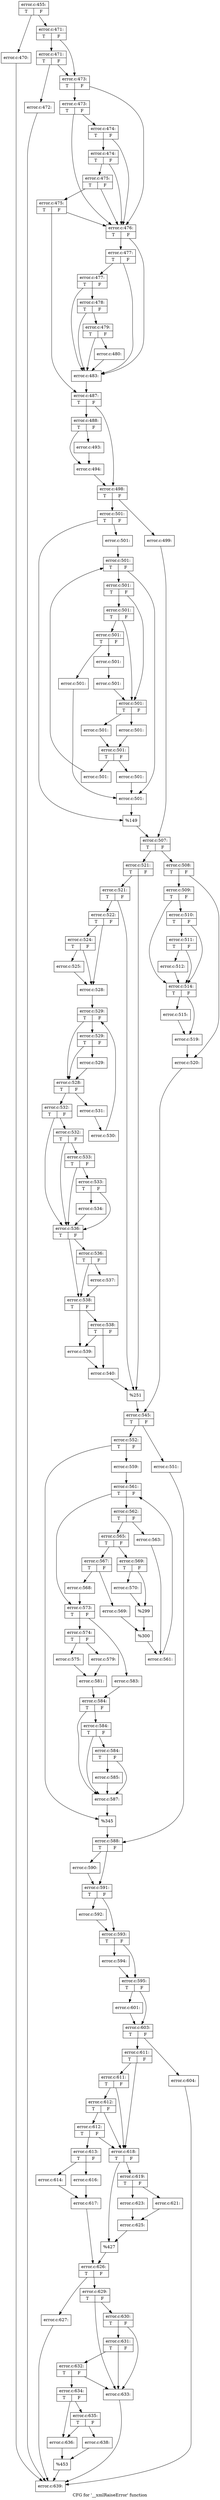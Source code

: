 digraph "CFG for '__xmlRaiseError' function" {
	label="CFG for '__xmlRaiseError' function";

	Node0x454bf90 [shape=record,label="{error.c:455:|{<s0>T|<s1>F}}"];
	Node0x454bf90 -> Node0x458c950;
	Node0x454bf90 -> Node0x458c9a0;
	Node0x458c950 [shape=record,label="{error.c:470:}"];
	Node0x458c950 -> Node0x45cd690;
	Node0x458c9a0 [shape=record,label="{error.c:471:|{<s0>T|<s1>F}}"];
	Node0x458c9a0 -> Node0x459fa90;
	Node0x458c9a0 -> Node0x459fa40;
	Node0x459fa90 [shape=record,label="{error.c:471:|{<s0>T|<s1>F}}"];
	Node0x459fa90 -> Node0x4585e70;
	Node0x459fa90 -> Node0x459fa40;
	Node0x4585e70 [shape=record,label="{error.c:472:}"];
	Node0x4585e70 -> Node0x45cd690;
	Node0x459fa40 [shape=record,label="{error.c:473:|{<s0>T|<s1>F}}"];
	Node0x459fa40 -> Node0x45a0570;
	Node0x459fa40 -> Node0x45a0cc0;
	Node0x45a0cc0 [shape=record,label="{error.c:473:|{<s0>T|<s1>F}}"];
	Node0x45a0cc0 -> Node0x45a0570;
	Node0x45a0cc0 -> Node0x45a0c70;
	Node0x45a0c70 [shape=record,label="{error.c:474:|{<s0>T|<s1>F}}"];
	Node0x45a0c70 -> Node0x45a0570;
	Node0x45a0c70 -> Node0x45a0c20;
	Node0x45a0c20 [shape=record,label="{error.c:474:|{<s0>T|<s1>F}}"];
	Node0x45a0c20 -> Node0x45a0570;
	Node0x45a0c20 -> Node0x45a0bd0;
	Node0x45a0bd0 [shape=record,label="{error.c:475:|{<s0>T|<s1>F}}"];
	Node0x45a0bd0 -> Node0x45a0570;
	Node0x45a0bd0 -> Node0x45a08a0;
	Node0x45a08a0 [shape=record,label="{error.c:475:|{<s0>T|<s1>F}}"];
	Node0x45a08a0 -> Node0x45a0570;
	Node0x45a08a0 -> Node0x4530a00;
	Node0x45a0570 [shape=record,label="{error.c:476:|{<s0>T|<s1>F}}"];
	Node0x45a0570 -> Node0x45a04c0;
	Node0x45a0570 -> Node0x45a00e0;
	Node0x45a04c0 [shape=record,label="{error.c:477:|{<s0>T|<s1>F}}"];
	Node0x45a04c0 -> Node0x45a0440;
	Node0x45a04c0 -> Node0x45a00e0;
	Node0x45a0440 [shape=record,label="{error.c:477:|{<s0>T|<s1>F}}"];
	Node0x45a0440 -> Node0x45a06b0;
	Node0x45a0440 -> Node0x45a00e0;
	Node0x45a06b0 [shape=record,label="{error.c:478:|{<s0>T|<s1>F}}"];
	Node0x45a06b0 -> Node0x45a0660;
	Node0x45a06b0 -> Node0x45a00e0;
	Node0x45a0660 [shape=record,label="{error.c:479:|{<s0>T|<s1>F}}"];
	Node0x45a0660 -> Node0x45790d0;
	Node0x45a0660 -> Node0x45a00e0;
	Node0x45790d0 [shape=record,label="{error.c:480:}"];
	Node0x45790d0 -> Node0x45a00e0;
	Node0x45a00e0 [shape=record,label="{error.c:483:}"];
	Node0x45a00e0 -> Node0x4530a00;
	Node0x4530a00 [shape=record,label="{error.c:487:|{<s0>T|<s1>F}}"];
	Node0x4530a00 -> Node0x451f730;
	Node0x4530a00 -> Node0x45ac130;
	Node0x451f730 [shape=record,label="{error.c:488:|{<s0>T|<s1>F}}"];
	Node0x451f730 -> Node0x45ac670;
	Node0x451f730 -> Node0x45ac6c0;
	Node0x45ac670 [shape=record,label="{error.c:493:}"];
	Node0x45ac670 -> Node0x45ac6c0;
	Node0x45ac6c0 [shape=record,label="{error.c:494:}"];
	Node0x45ac6c0 -> Node0x45ac130;
	Node0x45ac130 [shape=record,label="{error.c:498:|{<s0>T|<s1>F}}"];
	Node0x45ac130 -> Node0x45acd10;
	Node0x45ac130 -> Node0x45acdb0;
	Node0x45acd10 [shape=record,label="{error.c:499:}"];
	Node0x45acd10 -> Node0x45acd60;
	Node0x45acdb0 [shape=record,label="{error.c:501:|{<s0>T|<s1>F}}"];
	Node0x45acdb0 -> Node0x453d9f0;
	Node0x45acdb0 -> Node0x453da40;
	Node0x453d9f0 [shape=record,label="{error.c:501:}"];
	Node0x453d9f0 -> Node0x453dd80;
	Node0x453dd80 [shape=record,label="{error.c:501:|{<s0>T|<s1>F}}"];
	Node0x453dd80 -> Node0x45b06f0;
	Node0x453dd80 -> Node0x453df10;
	Node0x45b06f0 [shape=record,label="{error.c:501:|{<s0>T|<s1>F}}"];
	Node0x45b06f0 -> Node0x45b16b0;
	Node0x45b06f0 -> Node0x45b1700;
	Node0x45b16b0 [shape=record,label="{error.c:501:|{<s0>T|<s1>F}}"];
	Node0x45b16b0 -> Node0x45b13d0;
	Node0x45b16b0 -> Node0x45b1700;
	Node0x45b13d0 [shape=record,label="{error.c:501:|{<s0>T|<s1>F}}"];
	Node0x45b13d0 -> Node0x4452480;
	Node0x45b13d0 -> Node0x45b2030;
	Node0x4452480 [shape=record,label="{error.c:501:}"];
	Node0x4452480 -> Node0x453df10;
	Node0x45b2030 [shape=record,label="{error.c:501:}"];
	Node0x45b2030 -> Node0x45b1fe0;
	Node0x45b1fe0 [shape=record,label="{error.c:501:}"];
	Node0x45b1fe0 -> Node0x45b1700;
	Node0x45b1700 [shape=record,label="{error.c:501:|{<s0>T|<s1>F}}"];
	Node0x45b1700 -> Node0x45b23f0;
	Node0x45b1700 -> Node0x45b2490;
	Node0x45b23f0 [shape=record,label="{error.c:501:}"];
	Node0x45b23f0 -> Node0x45b2440;
	Node0x45b2490 [shape=record,label="{error.c:501:}"];
	Node0x45b2490 -> Node0x45b2440;
	Node0x45b2440 [shape=record,label="{error.c:501:|{<s0>T|<s1>F}}"];
	Node0x45b2440 -> Node0x45b2ab0;
	Node0x45b2440 -> Node0x45b2b00;
	Node0x45b2ab0 [shape=record,label="{error.c:501:}"];
	Node0x45b2ab0 -> Node0x453df10;
	Node0x45b2b00 [shape=record,label="{error.c:501:}"];
	Node0x45b2b00 -> Node0x453dd80;
	Node0x453df10 [shape=record,label="{error.c:501:}"];
	Node0x453df10 -> Node0x453da40;
	Node0x453da40 [shape=record,label="{%149}"];
	Node0x453da40 -> Node0x45acd60;
	Node0x45acd60 [shape=record,label="{error.c:507:|{<s0>T|<s1>F}}"];
	Node0x45acd60 -> Node0x45b1270;
	Node0x45acd60 -> Node0x45b1310;
	Node0x45b1270 [shape=record,label="{error.c:508:|{<s0>T|<s1>F}}"];
	Node0x45b1270 -> Node0x45b4380;
	Node0x45b1270 -> Node0x45b43d0;
	Node0x45b4380 [shape=record,label="{error.c:509:|{<s0>T|<s1>F}}"];
	Node0x45b4380 -> Node0x457fc60;
	Node0x45b4380 -> Node0x457fb90;
	Node0x457fc60 [shape=record,label="{error.c:510:|{<s0>T|<s1>F}}"];
	Node0x457fc60 -> Node0x457fbe0;
	Node0x457fc60 -> Node0x457fb90;
	Node0x457fbe0 [shape=record,label="{error.c:511:|{<s0>T|<s1>F}}"];
	Node0x457fbe0 -> Node0x457fb40;
	Node0x457fbe0 -> Node0x457fb90;
	Node0x457fb40 [shape=record,label="{error.c:512:}"];
	Node0x457fb40 -> Node0x457fb90;
	Node0x457fb90 [shape=record,label="{error.c:514:|{<s0>T|<s1>F}}"];
	Node0x457fb90 -> Node0x45b5f40;
	Node0x457fb90 -> Node0x45b5f90;
	Node0x45b5f40 [shape=record,label="{error.c:515:}"];
	Node0x45b5f40 -> Node0x45b5f90;
	Node0x45b5f90 [shape=record,label="{error.c:519:}"];
	Node0x45b5f90 -> Node0x45b43d0;
	Node0x45b43d0 [shape=record,label="{error.c:520:}"];
	Node0x45b43d0 -> Node0x45b12c0;
	Node0x45b1310 [shape=record,label="{error.c:521:|{<s0>T|<s1>F}}"];
	Node0x45b1310 -> Node0x45b70c0;
	Node0x45b1310 -> Node0x45b7070;
	Node0x45b70c0 [shape=record,label="{error.c:521:|{<s0>T|<s1>F}}"];
	Node0x45b70c0 -> Node0x45b7020;
	Node0x45b70c0 -> Node0x45b7070;
	Node0x45b7020 [shape=record,label="{error.c:522:|{<s0>T|<s1>F}}"];
	Node0x45b7020 -> Node0x45b7a20;
	Node0x45b7020 -> Node0x45b79d0;
	Node0x45b7a20 [shape=record,label="{error.c:524:|{<s0>T|<s1>F}}"];
	Node0x45b7a20 -> Node0x45b7980;
	Node0x45b7a20 -> Node0x45b79d0;
	Node0x45b7980 [shape=record,label="{error.c:525:}"];
	Node0x45b7980 -> Node0x45b79d0;
	Node0x45b79d0 [shape=record,label="{error.c:528:}"];
	Node0x45b79d0 -> Node0x45aa6c0;
	Node0x45aa6c0 [shape=record,label="{error.c:529:|{<s0>T|<s1>F}}"];
	Node0x45aa6c0 -> Node0x45aaaf0;
	Node0x45aa6c0 -> Node0x45aaa50;
	Node0x45aaaf0 [shape=record,label="{error.c:529:|{<s0>T|<s1>F}}"];
	Node0x45aaaf0 -> Node0x45aaaa0;
	Node0x45aaaf0 -> Node0x45aaa50;
	Node0x45aaaa0 [shape=record,label="{error.c:529:}"];
	Node0x45aaaa0 -> Node0x45aaa50;
	Node0x45aaa50 [shape=record,label="{error.c:528:|{<s0>T|<s1>F}}"];
	Node0x45aaa50 -> Node0x45aa9a0;
	Node0x45aaa50 -> Node0x45aa520;
	Node0x45aa9a0 [shape=record,label="{error.c:531:}"];
	Node0x45aa9a0 -> Node0x45aa910;
	Node0x45aa910 [shape=record,label="{error.c:530:}"];
	Node0x45aa910 -> Node0x45aa6c0;
	Node0x45aa520 [shape=record,label="{error.c:532:|{<s0>T|<s1>F}}"];
	Node0x45aa520 -> Node0x45bab20;
	Node0x45aa520 -> Node0x45ba9d0;
	Node0x45bab20 [shape=record,label="{error.c:532:|{<s0>T|<s1>F}}"];
	Node0x45bab20 -> Node0x45baaa0;
	Node0x45bab20 -> Node0x45ba9d0;
	Node0x45baaa0 [shape=record,label="{error.c:533:|{<s0>T|<s1>F}}"];
	Node0x45baaa0 -> Node0x45baa20;
	Node0x45baaa0 -> Node0x45ba9d0;
	Node0x45baa20 [shape=record,label="{error.c:533:|{<s0>T|<s1>F}}"];
	Node0x45baa20 -> Node0x45b9f90;
	Node0x45baa20 -> Node0x45ba9d0;
	Node0x45b9f90 [shape=record,label="{error.c:534:}"];
	Node0x45b9f90 -> Node0x45ba9d0;
	Node0x45ba9d0 [shape=record,label="{error.c:536:|{<s0>T|<s1>F}}"];
	Node0x45ba9d0 -> Node0x45bbbc0;
	Node0x45ba9d0 -> Node0x45bbb70;
	Node0x45bbbc0 [shape=record,label="{error.c:536:|{<s0>T|<s1>F}}"];
	Node0x45bbbc0 -> Node0x45bbb20;
	Node0x45bbbc0 -> Node0x45bbb70;
	Node0x45bbb20 [shape=record,label="{error.c:537:}"];
	Node0x45bbb20 -> Node0x45bbb70;
	Node0x45bbb70 [shape=record,label="{error.c:538:|{<s0>T|<s1>F}}"];
	Node0x45bbb70 -> Node0x45bc610;
	Node0x45bbb70 -> Node0x45bc6b0;
	Node0x45bc6b0 [shape=record,label="{error.c:538:|{<s0>T|<s1>F}}"];
	Node0x45bc6b0 -> Node0x45bc610;
	Node0x45bc6b0 -> Node0x45bc660;
	Node0x45bc610 [shape=record,label="{error.c:539:}"];
	Node0x45bc610 -> Node0x45bc660;
	Node0x45bc660 [shape=record,label="{error.c:540:}"];
	Node0x45bc660 -> Node0x45b7070;
	Node0x45b7070 [shape=record,label="{%251}"];
	Node0x45b7070 -> Node0x45b12c0;
	Node0x45b12c0 [shape=record,label="{error.c:545:|{<s0>T|<s1>F}}"];
	Node0x45b12c0 -> Node0x45bd4e0;
	Node0x45b12c0 -> Node0x45be580;
	Node0x45bd4e0 [shape=record,label="{error.c:551:}"];
	Node0x45bd4e0 -> Node0x45bd810;
	Node0x45be580 [shape=record,label="{error.c:552:|{<s0>T|<s1>F}}"];
	Node0x45be580 -> Node0x45bec50;
	Node0x45be580 -> Node0x45beca0;
	Node0x45bec50 [shape=record,label="{error.c:559:}"];
	Node0x45bec50 -> Node0x45bf6b0;
	Node0x45bf6b0 [shape=record,label="{error.c:561:|{<s0>T|<s1>F}}"];
	Node0x45bf6b0 -> Node0x45bfa60;
	Node0x45bf6b0 -> Node0x45bf890;
	Node0x45bfa60 [shape=record,label="{error.c:562:|{<s0>T|<s1>F}}"];
	Node0x45bfa60 -> Node0x45bfba0;
	Node0x45bfa60 -> Node0x45bfc40;
	Node0x45bfba0 [shape=record,label="{error.c:563:}"];
	Node0x45bfba0 -> Node0x45bfbf0;
	Node0x45bfc40 [shape=record,label="{error.c:565:|{<s0>T|<s1>F}}"];
	Node0x45bfc40 -> Node0x45c0220;
	Node0x45bfc40 -> Node0x45c02c0;
	Node0x45c0220 [shape=record,label="{error.c:567:|{<s0>T|<s1>F}}"];
	Node0x45c0220 -> Node0x45c07f0;
	Node0x45c0220 -> Node0x45c0840;
	Node0x45c07f0 [shape=record,label="{error.c:568:}"];
	Node0x45c07f0 -> Node0x45bf890;
	Node0x45c0840 [shape=record,label="{error.c:569:}"];
	Node0x45c0840 -> Node0x45c0270;
	Node0x45c02c0 [shape=record,label="{error.c:569:|{<s0>T|<s1>F}}"];
	Node0x45c02c0 -> Node0x45c0d80;
	Node0x45c02c0 -> Node0x45c0dd0;
	Node0x45c0d80 [shape=record,label="{error.c:570:}"];
	Node0x45c0d80 -> Node0x45c0dd0;
	Node0x45c0dd0 [shape=record,label="{%299}"];
	Node0x45c0dd0 -> Node0x45c0270;
	Node0x45c0270 [shape=record,label="{%300}"];
	Node0x45c0270 -> Node0x45bfbf0;
	Node0x45bfbf0 [shape=record,label="{error.c:561:}"];
	Node0x45bfbf0 -> Node0x45bf6b0;
	Node0x45bf890 [shape=record,label="{error.c:573:|{<s0>T|<s1>F}}"];
	Node0x45bf890 -> Node0x45c1690;
	Node0x45bf890 -> Node0x45c1730;
	Node0x45c1690 [shape=record,label="{error.c:574:|{<s0>T|<s1>F}}"];
	Node0x45c1690 -> Node0x45c1af0;
	Node0x45c1690 -> Node0x45c1b90;
	Node0x45c1af0 [shape=record,label="{error.c:575:}"];
	Node0x45c1af0 -> Node0x45c1b40;
	Node0x45c1b90 [shape=record,label="{error.c:579:}"];
	Node0x45c1b90 -> Node0x45c1b40;
	Node0x45c1b40 [shape=record,label="{error.c:581:}"];
	Node0x45c1b40 -> Node0x45c16e0;
	Node0x45c1730 [shape=record,label="{error.c:583:}"];
	Node0x45c1730 -> Node0x45c16e0;
	Node0x45c16e0 [shape=record,label="{error.c:584:|{<s0>T|<s1>F}}"];
	Node0x45c16e0 -> Node0x45c3e40;
	Node0x45c16e0 -> Node0x45c3d70;
	Node0x45c3e40 [shape=record,label="{error.c:584:|{<s0>T|<s1>F}}"];
	Node0x45c3e40 -> Node0x45c3dc0;
	Node0x45c3e40 -> Node0x45c3d70;
	Node0x45c3dc0 [shape=record,label="{error.c:584:|{<s0>T|<s1>F}}"];
	Node0x45c3dc0 -> Node0x45c2b40;
	Node0x45c3dc0 -> Node0x45c3d70;
	Node0x45c2b40 [shape=record,label="{error.c:585:}"];
	Node0x45c2b40 -> Node0x45c3d70;
	Node0x45c3d70 [shape=record,label="{error.c:587:}"];
	Node0x45c3d70 -> Node0x45beca0;
	Node0x45beca0 [shape=record,label="{%345}"];
	Node0x45beca0 -> Node0x45bd810;
	Node0x45bd810 [shape=record,label="{error.c:588:|{<s0>T|<s1>F}}"];
	Node0x45bd810 -> Node0x45c52e0;
	Node0x45bd810 -> Node0x45c5330;
	Node0x45c52e0 [shape=record,label="{error.c:590:}"];
	Node0x45c52e0 -> Node0x45c5330;
	Node0x45c5330 [shape=record,label="{error.c:591:|{<s0>T|<s1>F}}"];
	Node0x45c5330 -> Node0x45c5a30;
	Node0x45c5330 -> Node0x45c5a80;
	Node0x45c5a30 [shape=record,label="{error.c:592:}"];
	Node0x45c5a30 -> Node0x45c5a80;
	Node0x45c5a80 [shape=record,label="{error.c:593:|{<s0>T|<s1>F}}"];
	Node0x45c5a80 -> Node0x45c6180;
	Node0x45c5a80 -> Node0x45c61d0;
	Node0x45c6180 [shape=record,label="{error.c:594:}"];
	Node0x45c6180 -> Node0x45c61d0;
	Node0x45c61d0 [shape=record,label="{error.c:595:|{<s0>T|<s1>F}}"];
	Node0x45c61d0 -> Node0x45c73b0;
	Node0x45c61d0 -> Node0x45c7400;
	Node0x45c73b0 [shape=record,label="{error.c:601:}"];
	Node0x45c73b0 -> Node0x45c7400;
	Node0x45c7400 [shape=record,label="{error.c:603:|{<s0>T|<s1>F}}"];
	Node0x45c7400 -> Node0x45c7ec0;
	Node0x45c7400 -> Node0x45c8250;
	Node0x45c7ec0 [shape=record,label="{error.c:604:}"];
	Node0x45c7ec0 -> Node0x45cd690;
	Node0x45c8250 [shape=record,label="{error.c:611:|{<s0>T|<s1>F}}"];
	Node0x45c8250 -> Node0x45c8820;
	Node0x45c8250 -> Node0x45c86d0;
	Node0x45c8820 [shape=record,label="{error.c:611:|{<s0>T|<s1>F}}"];
	Node0x45c8820 -> Node0x45c87a0;
	Node0x45c8820 -> Node0x45c86d0;
	Node0x45c87a0 [shape=record,label="{error.c:612:|{<s0>T|<s1>F}}"];
	Node0x45c87a0 -> Node0x45c8720;
	Node0x45c87a0 -> Node0x45c86d0;
	Node0x45c8720 [shape=record,label="{error.c:612:|{<s0>T|<s1>F}}"];
	Node0x45c8720 -> Node0x45c8630;
	Node0x45c8720 -> Node0x45c86d0;
	Node0x45c8630 [shape=record,label="{error.c:613:|{<s0>T|<s1>F}}"];
	Node0x45c8630 -> Node0x45c9300;
	Node0x45c8630 -> Node0x45c93a0;
	Node0x45c9300 [shape=record,label="{error.c:614:}"];
	Node0x45c9300 -> Node0x45c9350;
	Node0x45c93a0 [shape=record,label="{error.c:616:}"];
	Node0x45c93a0 -> Node0x45c9350;
	Node0x45c9350 [shape=record,label="{error.c:617:}"];
	Node0x45c9350 -> Node0x45c8680;
	Node0x45c86d0 [shape=record,label="{error.c:618:|{<s0>T|<s1>F}}"];
	Node0x45c86d0 -> Node0x45b8bf0;
	Node0x45c86d0 -> Node0x45b8c40;
	Node0x45b8bf0 [shape=record,label="{error.c:619:|{<s0>T|<s1>F}}"];
	Node0x45b8bf0 -> Node0x45b9140;
	Node0x45b8bf0 -> Node0x45b91e0;
	Node0x45b9140 [shape=record,label="{error.c:621:}"];
	Node0x45b9140 -> Node0x45b9190;
	Node0x45b91e0 [shape=record,label="{error.c:623:}"];
	Node0x45b91e0 -> Node0x45b9190;
	Node0x45b9190 [shape=record,label="{error.c:625:}"];
	Node0x45b9190 -> Node0x45b8c40;
	Node0x45b8c40 [shape=record,label="{%427}"];
	Node0x45b8c40 -> Node0x45c8680;
	Node0x45c8680 [shape=record,label="{error.c:626:|{<s0>T|<s1>F}}"];
	Node0x45c8680 -> Node0x45b9cc0;
	Node0x45c8680 -> Node0x45b9d10;
	Node0x45b9cc0 [shape=record,label="{error.c:627:}"];
	Node0x45b9cc0 -> Node0x45cd690;
	Node0x45b9d10 [shape=record,label="{error.c:629:|{<s0>T|<s1>F}}"];
	Node0x45b9d10 -> Node0x45cd640;
	Node0x45b9d10 -> Node0x45cd830;
	Node0x45cd830 [shape=record,label="{error.c:630:|{<s0>T|<s1>F}}"];
	Node0x45cd830 -> Node0x45cd640;
	Node0x45cd830 -> Node0x45cd7b0;
	Node0x45cd7b0 [shape=record,label="{error.c:631:|{<s0>T|<s1>F}}"];
	Node0x45cd7b0 -> Node0x45cd640;
	Node0x45cd7b0 -> Node0x45cd730;
	Node0x45cd730 [shape=record,label="{error.c:632:|{<s0>T|<s1>F}}"];
	Node0x45cd730 -> Node0x45cd640;
	Node0x45cd730 -> Node0x45cd6e0;
	Node0x45cd640 [shape=record,label="{error.c:633:}"];
	Node0x45cd640 -> Node0x45cd690;
	Node0x45cd6e0 [shape=record,label="{error.c:634:|{<s0>T|<s1>F}}"];
	Node0x45cd6e0 -> Node0x45cf210;
	Node0x45cd6e0 -> Node0x45cf300;
	Node0x45cf300 [shape=record,label="{error.c:635:|{<s0>T|<s1>F}}"];
	Node0x45cf300 -> Node0x45cf210;
	Node0x45cf300 -> Node0x45cf2b0;
	Node0x45cf210 [shape=record,label="{error.c:636:}"];
	Node0x45cf210 -> Node0x45cf260;
	Node0x45cf2b0 [shape=record,label="{error.c:638:}"];
	Node0x45cf2b0 -> Node0x45cf260;
	Node0x45cf260 [shape=record,label="{%453}"];
	Node0x45cf260 -> Node0x45cd690;
	Node0x45cd690 [shape=record,label="{error.c:639:}"];
}
